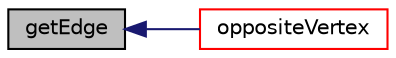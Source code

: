 digraph "getEdge"
{
  bgcolor="transparent";
  edge [fontname="Helvetica",fontsize="10",labelfontname="Helvetica",labelfontsize="10"];
  node [fontname="Helvetica",fontsize="10",shape=record];
  rankdir="LR";
  Node637 [label="getEdge",height=0.2,width=0.4,color="black", fillcolor="grey75", style="filled", fontcolor="black"];
  Node637 -> Node638 [dir="back",color="midnightblue",fontsize="10",style="solid",fontname="Helvetica"];
  Node638 [label="oppositeVertex",height=0.2,width=0.4,color="red",URL="$a26673.html#a1bb76c6f6b4d7cf33afa170189b4fa22",tooltip="Get vertex (local numbering) opposite edge. "];
}

